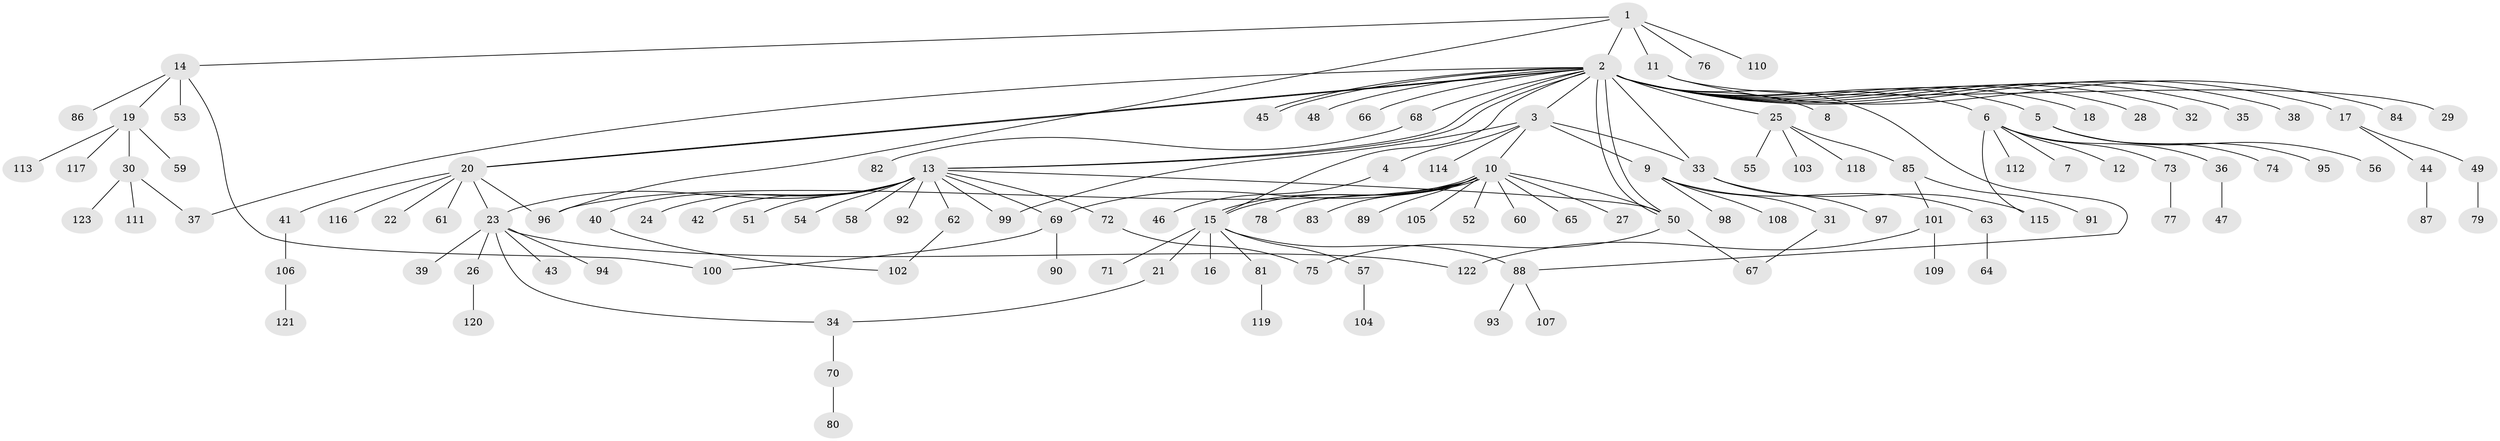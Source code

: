 // coarse degree distribution, {1: 0.8611111111111112, 4: 0.027777777777777776, 6: 0.027777777777777776, 13: 0.027777777777777776, 3: 0.027777777777777776, 17: 0.027777777777777776}
// Generated by graph-tools (version 1.1) at 2025/50/03/04/25 21:50:21]
// undirected, 123 vertices, 145 edges
graph export_dot {
graph [start="1"]
  node [color=gray90,style=filled];
  1;
  2;
  3;
  4;
  5;
  6;
  7;
  8;
  9;
  10;
  11;
  12;
  13;
  14;
  15;
  16;
  17;
  18;
  19;
  20;
  21;
  22;
  23;
  24;
  25;
  26;
  27;
  28;
  29;
  30;
  31;
  32;
  33;
  34;
  35;
  36;
  37;
  38;
  39;
  40;
  41;
  42;
  43;
  44;
  45;
  46;
  47;
  48;
  49;
  50;
  51;
  52;
  53;
  54;
  55;
  56;
  57;
  58;
  59;
  60;
  61;
  62;
  63;
  64;
  65;
  66;
  67;
  68;
  69;
  70;
  71;
  72;
  73;
  74;
  75;
  76;
  77;
  78;
  79;
  80;
  81;
  82;
  83;
  84;
  85;
  86;
  87;
  88;
  89;
  90;
  91;
  92;
  93;
  94;
  95;
  96;
  97;
  98;
  99;
  100;
  101;
  102;
  103;
  104;
  105;
  106;
  107;
  108;
  109;
  110;
  111;
  112;
  113;
  114;
  115;
  116;
  117;
  118;
  119;
  120;
  121;
  122;
  123;
  1 -- 2;
  1 -- 11;
  1 -- 14;
  1 -- 76;
  1 -- 96;
  1 -- 110;
  2 -- 3;
  2 -- 5;
  2 -- 6;
  2 -- 8;
  2 -- 13;
  2 -- 13;
  2 -- 15;
  2 -- 17;
  2 -- 18;
  2 -- 20;
  2 -- 20;
  2 -- 25;
  2 -- 28;
  2 -- 32;
  2 -- 33;
  2 -- 35;
  2 -- 37;
  2 -- 38;
  2 -- 45;
  2 -- 45;
  2 -- 48;
  2 -- 50;
  2 -- 50;
  2 -- 66;
  2 -- 68;
  2 -- 88;
  3 -- 4;
  3 -- 9;
  3 -- 10;
  3 -- 33;
  3 -- 99;
  3 -- 114;
  4 -- 46;
  5 -- 56;
  5 -- 74;
  5 -- 95;
  6 -- 7;
  6 -- 12;
  6 -- 36;
  6 -- 73;
  6 -- 112;
  6 -- 115;
  9 -- 31;
  9 -- 63;
  9 -- 98;
  9 -- 108;
  10 -- 15;
  10 -- 15;
  10 -- 27;
  10 -- 50;
  10 -- 52;
  10 -- 60;
  10 -- 65;
  10 -- 69;
  10 -- 78;
  10 -- 83;
  10 -- 89;
  10 -- 96;
  10 -- 105;
  11 -- 29;
  11 -- 84;
  13 -- 23;
  13 -- 24;
  13 -- 40;
  13 -- 42;
  13 -- 50;
  13 -- 51;
  13 -- 54;
  13 -- 58;
  13 -- 62;
  13 -- 69;
  13 -- 72;
  13 -- 92;
  13 -- 99;
  14 -- 19;
  14 -- 53;
  14 -- 86;
  14 -- 100;
  15 -- 16;
  15 -- 21;
  15 -- 57;
  15 -- 71;
  15 -- 81;
  15 -- 88;
  17 -- 44;
  17 -- 49;
  19 -- 30;
  19 -- 59;
  19 -- 113;
  19 -- 117;
  20 -- 22;
  20 -- 23;
  20 -- 41;
  20 -- 61;
  20 -- 96;
  20 -- 116;
  21 -- 34;
  23 -- 26;
  23 -- 34;
  23 -- 39;
  23 -- 43;
  23 -- 94;
  23 -- 122;
  25 -- 55;
  25 -- 85;
  25 -- 103;
  25 -- 118;
  26 -- 120;
  30 -- 37;
  30 -- 111;
  30 -- 123;
  31 -- 67;
  33 -- 97;
  33 -- 115;
  34 -- 70;
  36 -- 47;
  40 -- 102;
  41 -- 106;
  44 -- 87;
  49 -- 79;
  50 -- 67;
  50 -- 75;
  57 -- 104;
  62 -- 102;
  63 -- 64;
  68 -- 82;
  69 -- 90;
  69 -- 100;
  70 -- 80;
  72 -- 75;
  73 -- 77;
  81 -- 119;
  85 -- 91;
  85 -- 101;
  88 -- 93;
  88 -- 107;
  101 -- 109;
  101 -- 122;
  106 -- 121;
}
